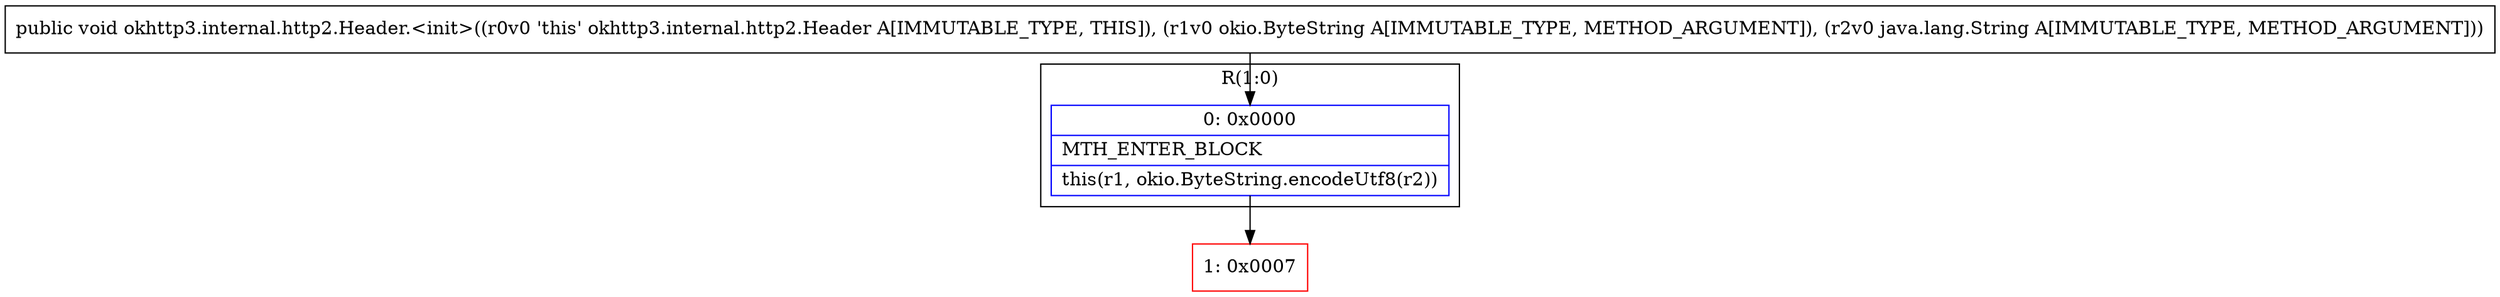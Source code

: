 digraph "CFG forokhttp3.internal.http2.Header.\<init\>(Lokio\/ByteString;Ljava\/lang\/String;)V" {
subgraph cluster_Region_227014984 {
label = "R(1:0)";
node [shape=record,color=blue];
Node_0 [shape=record,label="{0\:\ 0x0000|MTH_ENTER_BLOCK\l|this(r1, okio.ByteString.encodeUtf8(r2))\l}"];
}
Node_1 [shape=record,color=red,label="{1\:\ 0x0007}"];
MethodNode[shape=record,label="{public void okhttp3.internal.http2.Header.\<init\>((r0v0 'this' okhttp3.internal.http2.Header A[IMMUTABLE_TYPE, THIS]), (r1v0 okio.ByteString A[IMMUTABLE_TYPE, METHOD_ARGUMENT]), (r2v0 java.lang.String A[IMMUTABLE_TYPE, METHOD_ARGUMENT])) }"];
MethodNode -> Node_0;
Node_0 -> Node_1;
}

